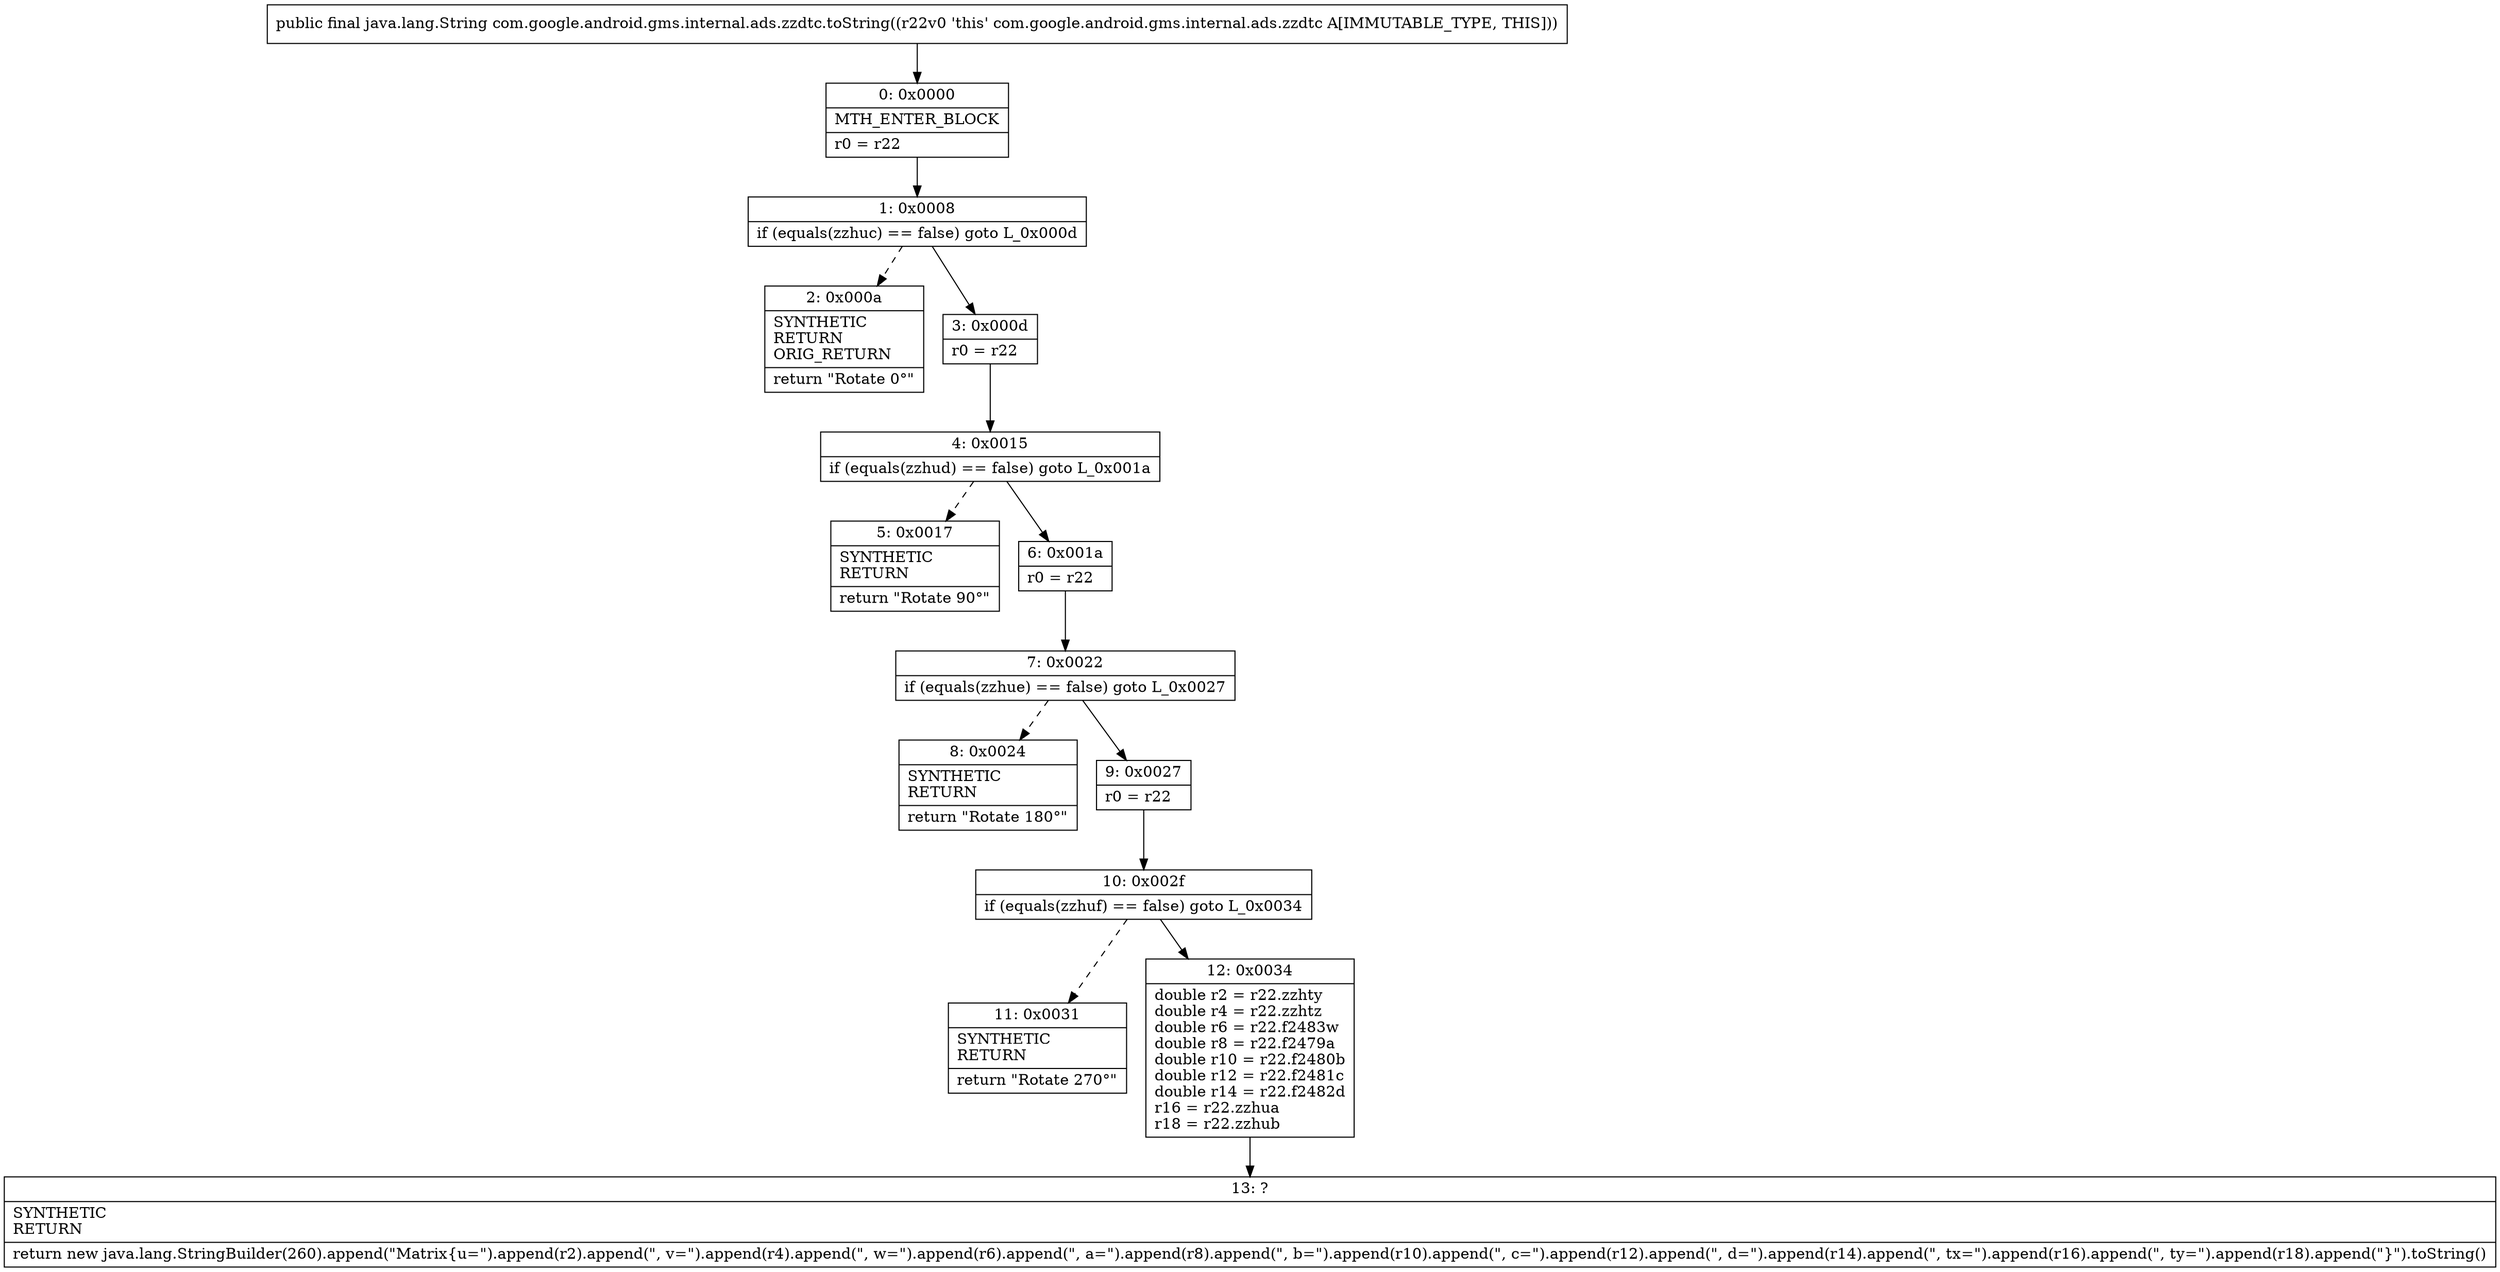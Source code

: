 digraph "CFG forcom.google.android.gms.internal.ads.zzdtc.toString()Ljava\/lang\/String;" {
Node_0 [shape=record,label="{0\:\ 0x0000|MTH_ENTER_BLOCK\l|r0 = r22\l}"];
Node_1 [shape=record,label="{1\:\ 0x0008|if (equals(zzhuc) == false) goto L_0x000d\l}"];
Node_2 [shape=record,label="{2\:\ 0x000a|SYNTHETIC\lRETURN\lORIG_RETURN\l|return \"Rotate 0°\"\l}"];
Node_3 [shape=record,label="{3\:\ 0x000d|r0 = r22\l}"];
Node_4 [shape=record,label="{4\:\ 0x0015|if (equals(zzhud) == false) goto L_0x001a\l}"];
Node_5 [shape=record,label="{5\:\ 0x0017|SYNTHETIC\lRETURN\l|return \"Rotate 90°\"\l}"];
Node_6 [shape=record,label="{6\:\ 0x001a|r0 = r22\l}"];
Node_7 [shape=record,label="{7\:\ 0x0022|if (equals(zzhue) == false) goto L_0x0027\l}"];
Node_8 [shape=record,label="{8\:\ 0x0024|SYNTHETIC\lRETURN\l|return \"Rotate 180°\"\l}"];
Node_9 [shape=record,label="{9\:\ 0x0027|r0 = r22\l}"];
Node_10 [shape=record,label="{10\:\ 0x002f|if (equals(zzhuf) == false) goto L_0x0034\l}"];
Node_11 [shape=record,label="{11\:\ 0x0031|SYNTHETIC\lRETURN\l|return \"Rotate 270°\"\l}"];
Node_12 [shape=record,label="{12\:\ 0x0034|double r2 = r22.zzhty\ldouble r4 = r22.zzhtz\ldouble r6 = r22.f2483w\ldouble r8 = r22.f2479a\ldouble r10 = r22.f2480b\ldouble r12 = r22.f2481c\ldouble r14 = r22.f2482d\lr16 = r22.zzhua\lr18 = r22.zzhub\l}"];
Node_13 [shape=record,label="{13\:\ ?|SYNTHETIC\lRETURN\l|return new java.lang.StringBuilder(260).append(\"Matrix\{u=\").append(r2).append(\", v=\").append(r4).append(\", w=\").append(r6).append(\", a=\").append(r8).append(\", b=\").append(r10).append(\", c=\").append(r12).append(\", d=\").append(r14).append(\", tx=\").append(r16).append(\", ty=\").append(r18).append(\"\}\").toString()\l}"];
MethodNode[shape=record,label="{public final java.lang.String com.google.android.gms.internal.ads.zzdtc.toString((r22v0 'this' com.google.android.gms.internal.ads.zzdtc A[IMMUTABLE_TYPE, THIS])) }"];
MethodNode -> Node_0;
Node_0 -> Node_1;
Node_1 -> Node_2[style=dashed];
Node_1 -> Node_3;
Node_3 -> Node_4;
Node_4 -> Node_5[style=dashed];
Node_4 -> Node_6;
Node_6 -> Node_7;
Node_7 -> Node_8[style=dashed];
Node_7 -> Node_9;
Node_9 -> Node_10;
Node_10 -> Node_11[style=dashed];
Node_10 -> Node_12;
Node_12 -> Node_13;
}

